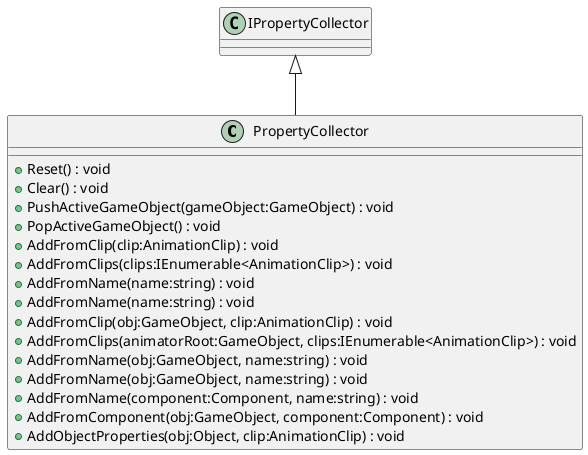 @startuml
class PropertyCollector {
    + Reset() : void
    + Clear() : void
    + PushActiveGameObject(gameObject:GameObject) : void
    + PopActiveGameObject() : void
    + AddFromClip(clip:AnimationClip) : void
    + AddFromClips(clips:IEnumerable<AnimationClip>) : void
    + AddFromName(name:string) : void
    + AddFromName(name:string) : void
    + AddFromClip(obj:GameObject, clip:AnimationClip) : void
    + AddFromClips(animatorRoot:GameObject, clips:IEnumerable<AnimationClip>) : void
    + AddFromName(obj:GameObject, name:string) : void
    + AddFromName(obj:GameObject, name:string) : void
    + AddFromName(component:Component, name:string) : void
    + AddFromComponent(obj:GameObject, component:Component) : void
    + AddObjectProperties(obj:Object, clip:AnimationClip) : void
}
IPropertyCollector <|-- PropertyCollector
@enduml
